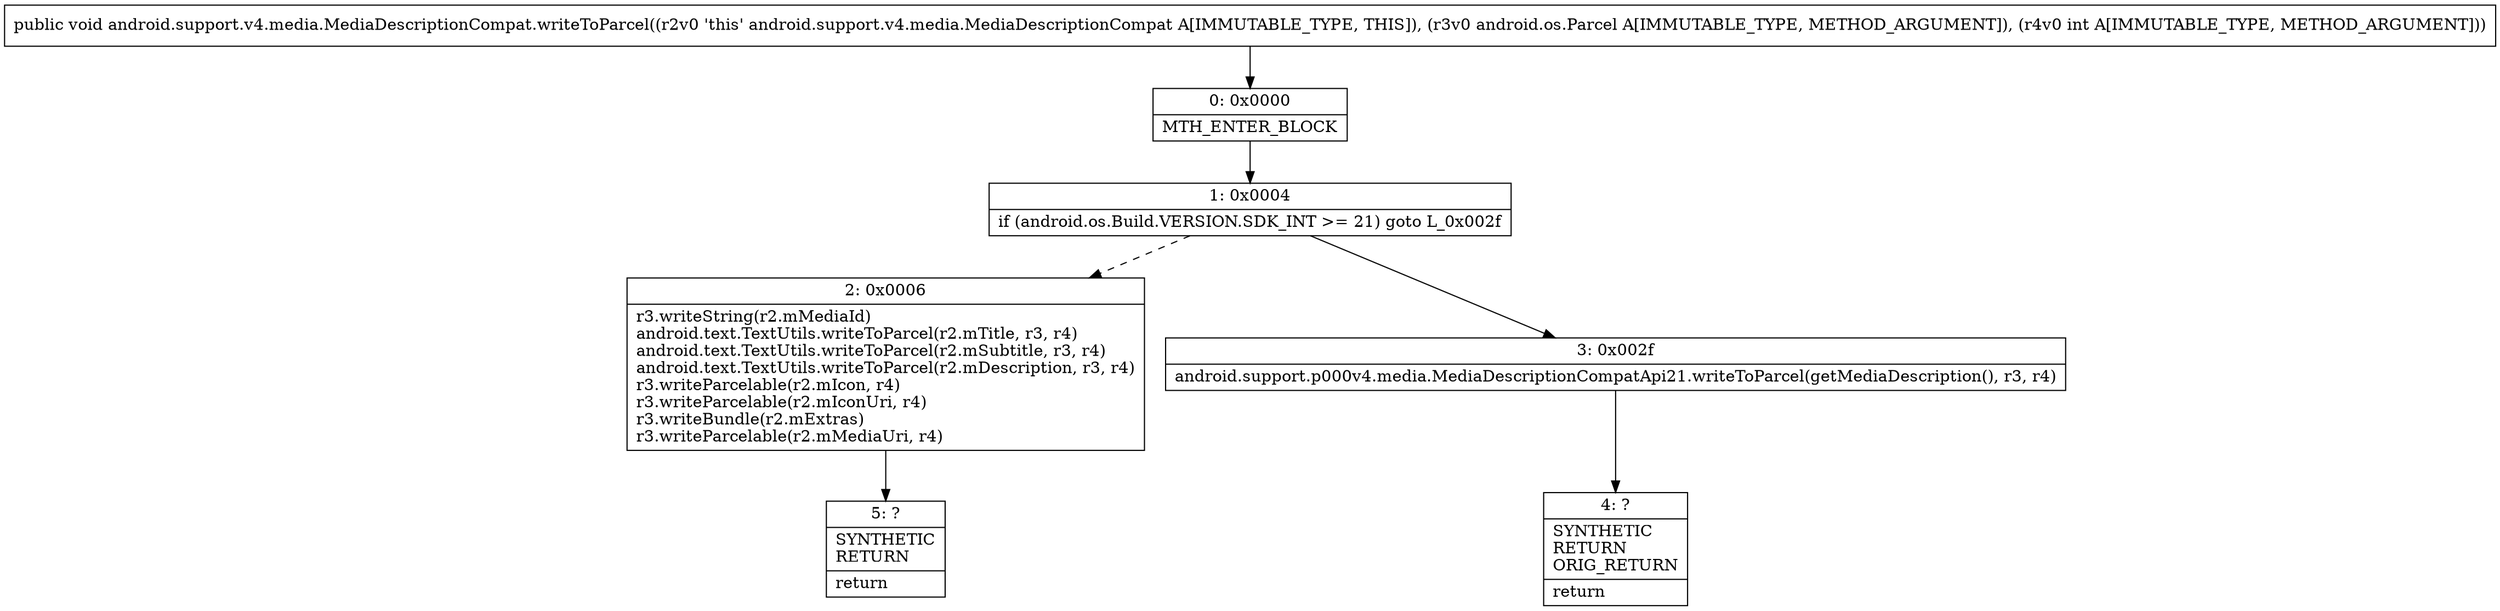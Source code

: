 digraph "CFG forandroid.support.v4.media.MediaDescriptionCompat.writeToParcel(Landroid\/os\/Parcel;I)V" {
Node_0 [shape=record,label="{0\:\ 0x0000|MTH_ENTER_BLOCK\l}"];
Node_1 [shape=record,label="{1\:\ 0x0004|if (android.os.Build.VERSION.SDK_INT \>= 21) goto L_0x002f\l}"];
Node_2 [shape=record,label="{2\:\ 0x0006|r3.writeString(r2.mMediaId)\landroid.text.TextUtils.writeToParcel(r2.mTitle, r3, r4)\landroid.text.TextUtils.writeToParcel(r2.mSubtitle, r3, r4)\landroid.text.TextUtils.writeToParcel(r2.mDescription, r3, r4)\lr3.writeParcelable(r2.mIcon, r4)\lr3.writeParcelable(r2.mIconUri, r4)\lr3.writeBundle(r2.mExtras)\lr3.writeParcelable(r2.mMediaUri, r4)\l}"];
Node_3 [shape=record,label="{3\:\ 0x002f|android.support.p000v4.media.MediaDescriptionCompatApi21.writeToParcel(getMediaDescription(), r3, r4)\l}"];
Node_4 [shape=record,label="{4\:\ ?|SYNTHETIC\lRETURN\lORIG_RETURN\l|return\l}"];
Node_5 [shape=record,label="{5\:\ ?|SYNTHETIC\lRETURN\l|return\l}"];
MethodNode[shape=record,label="{public void android.support.v4.media.MediaDescriptionCompat.writeToParcel((r2v0 'this' android.support.v4.media.MediaDescriptionCompat A[IMMUTABLE_TYPE, THIS]), (r3v0 android.os.Parcel A[IMMUTABLE_TYPE, METHOD_ARGUMENT]), (r4v0 int A[IMMUTABLE_TYPE, METHOD_ARGUMENT])) }"];
MethodNode -> Node_0;
Node_0 -> Node_1;
Node_1 -> Node_2[style=dashed];
Node_1 -> Node_3;
Node_2 -> Node_5;
Node_3 -> Node_4;
}

